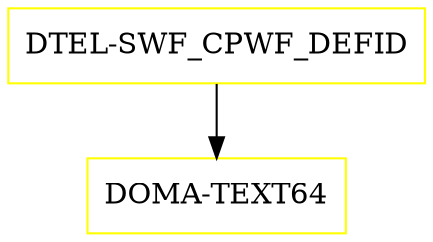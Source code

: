 digraph G {
  "DTEL-SWF_CPWF_DEFID" [shape=box,color=yellow];
  "DOMA-TEXT64" [shape=box,color=yellow,URL="./DOMA_TEXT64.html"];
  "DTEL-SWF_CPWF_DEFID" -> "DOMA-TEXT64";
}
